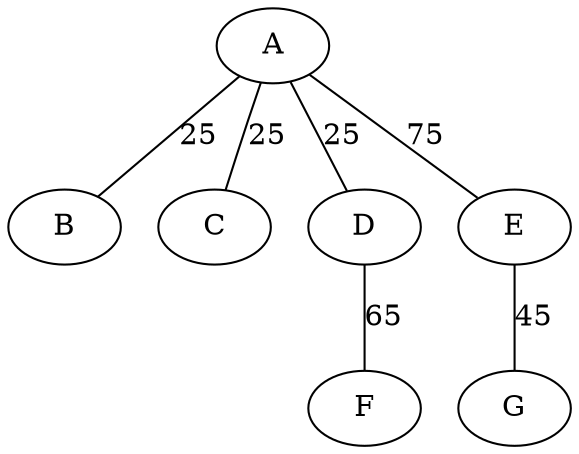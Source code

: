 graph {
    A -- B [label="25"]
    A -- C [label="25"]
    A -- D [label="25"]
    A -- E [label="75"]
    D -- F [label="65"]
    E -- G [label="45"]
}
